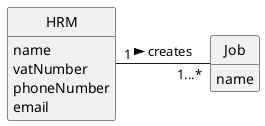 @startuml
skinparam monochrome true
skinparam packageStyle rectangle
skinparam shadowing false

'left to right direction

skinparam classAttributeIconSize 0

hide circle
hide methods

'title Domain Model

'class Platform {
'  -description
'}

class HRM {
    name
    vatNumber
    phoneNumber
    email
}

class Job {
    name
}

'class Collaborator {
    'name
    'email
    'password
'}

'Platform "1" -- "*" HRM : has registered >
'Platform "1" -- "*" Category : defines >
HRM "1" - "1...*" Job: creates >
'Job "*" -- "1" HRM: created by >
'HRM "0..1" -- "1" User: acts as >
'Job "*" - "*" Collaborator: may be attributed to >
@enduml